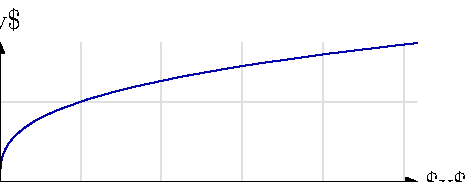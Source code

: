 \documentclass[border=5mm]{standalone}
\usepackage{luamplib}
\begin{document}
\mplibtextextlabel{enable}
\begin{mplibcode}
beginfig(1);
path xx, yy;
xx = (left -- right) scaled 150;
yy = (down -- up) scaled 50;

numeric n; n = 6;

path ff; ff = origin {right} for x = 1 upto n: ... {1, 3x*x} (x, x*x*x) endfor;
ff := ff reflectedabout(origin, dir 45);
ff := reverse ff rotated 180 & ff;
ff := ff xscaled (150/n/n/n) yscaled (50/n);

for i = 1-n upto n-1:
    draw yy shifted (i * xpart directionpoint (1, 1/3) of ff, 0) withcolor 7/8;
endfor
for i = -1, 1:
    draw xx shifted (0, i * ypart directionpoint (1, 1/3) of ff) withcolor 7/8;
endfor

draw ff withcolor 2/3 blue;

label("$y = \sqrt[3]x$", (-84, 14));
drawarrow xx; label.rt("$x$", point 1 of xx);
drawarrow yy; label.top("$y$", point 1 of yy);

endfig;
\end{mplibcode}
\end{document}

